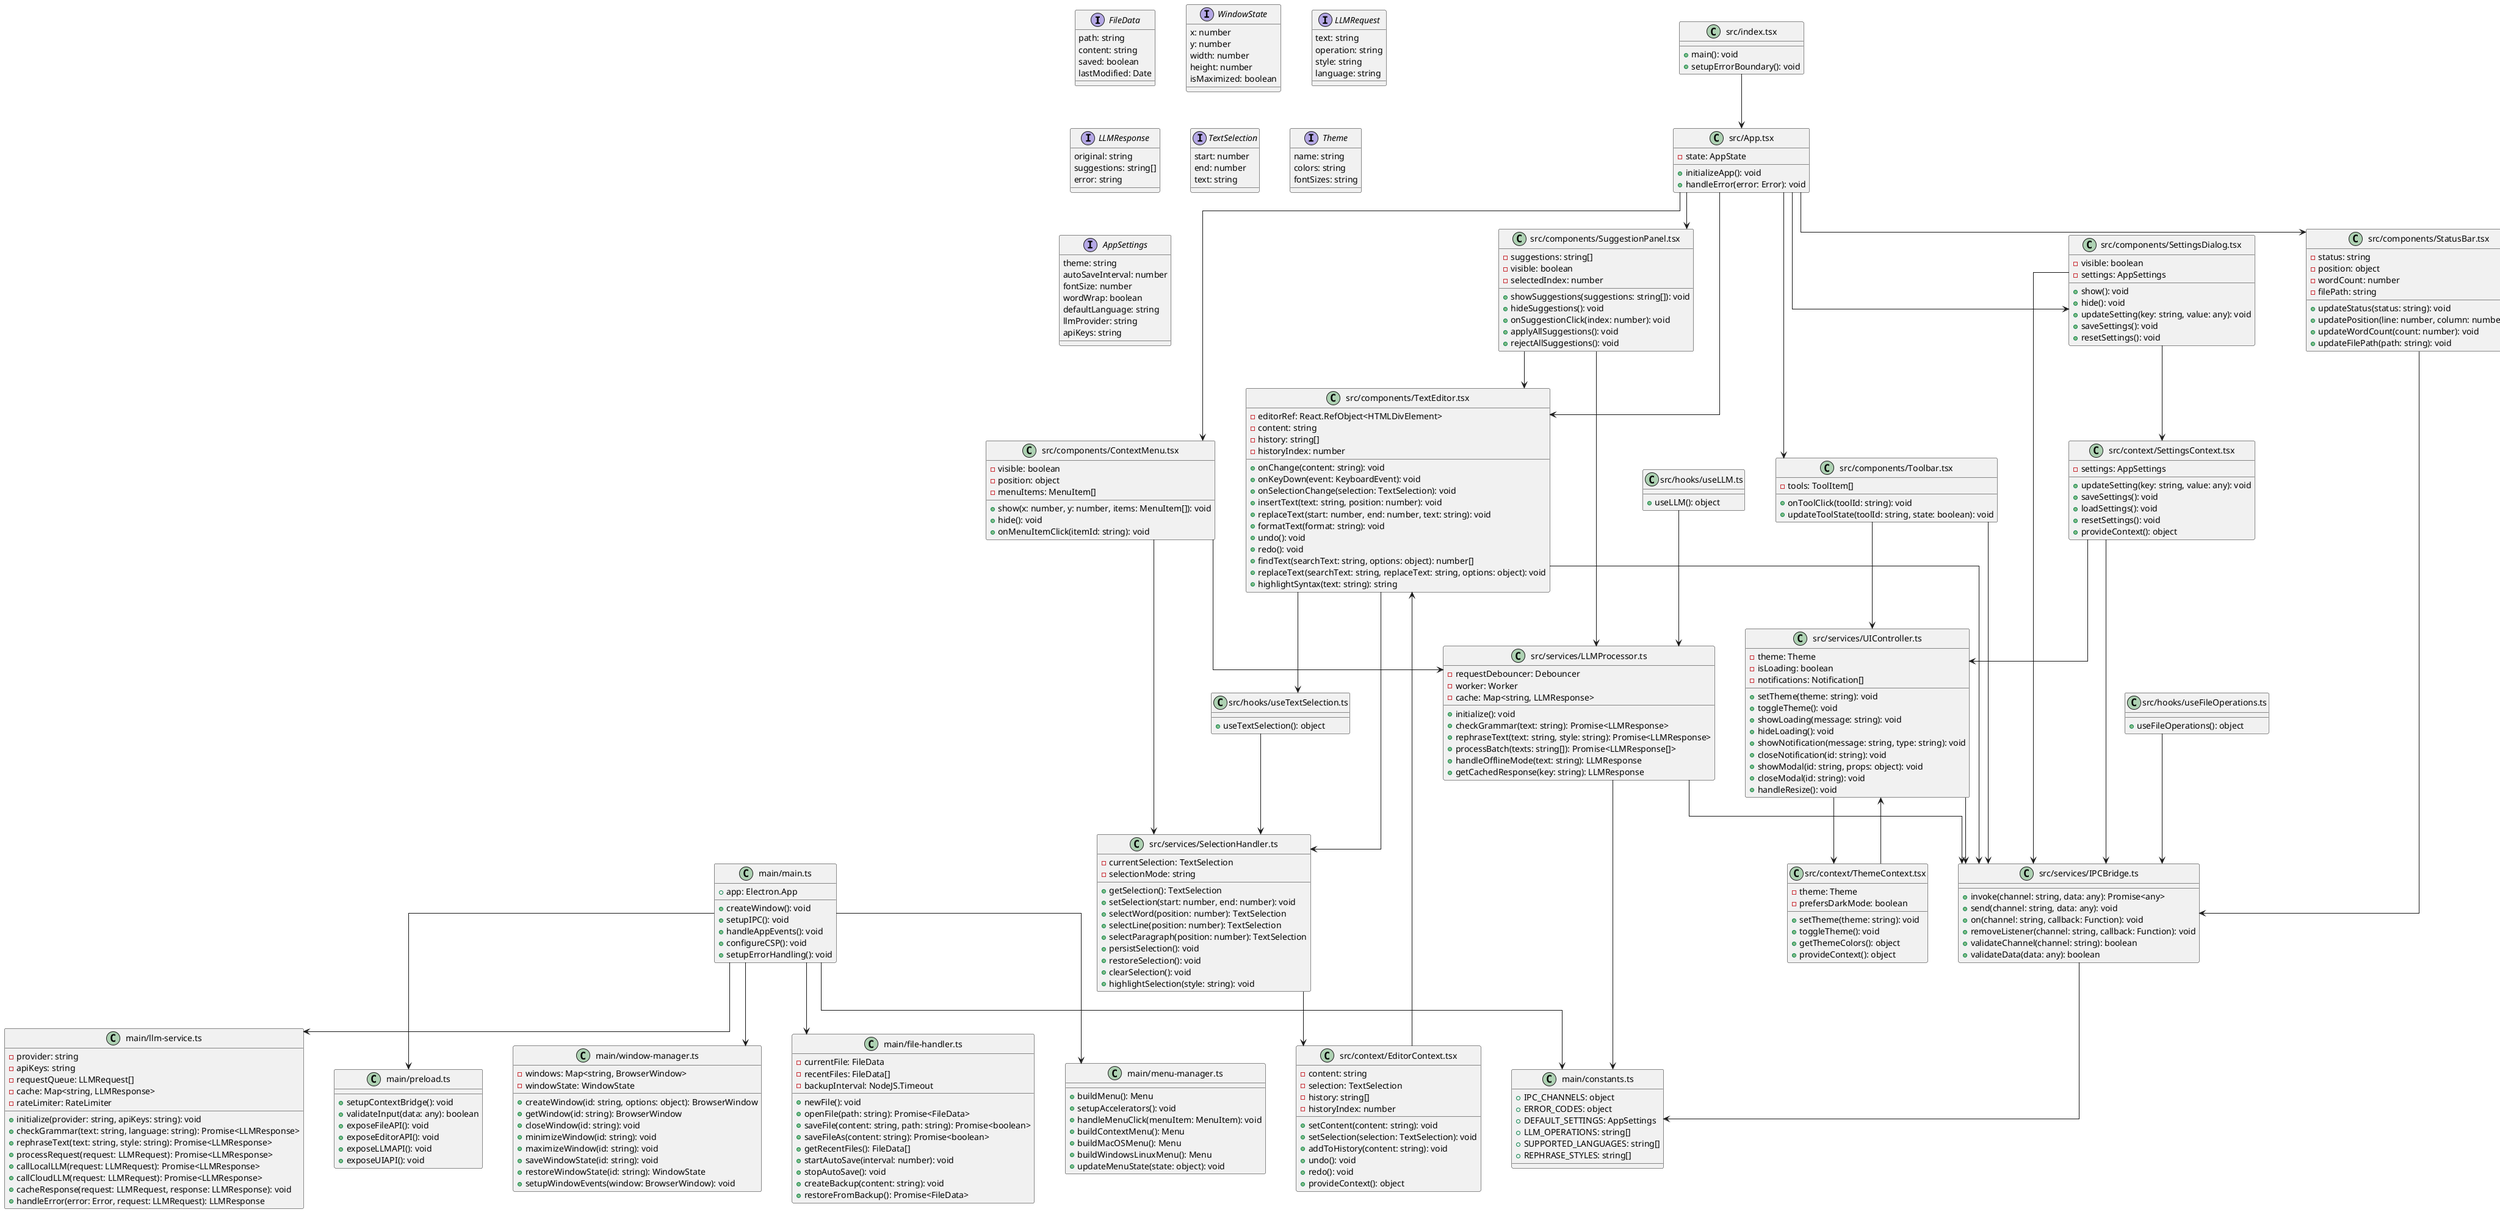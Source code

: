 @startuml
skinparam linetype ortho
skinparam nodesep 50

' Interface definitions (moved outside of note block)
interface FileData {
    path: string
    content: string
    saved: boolean
    lastModified: Date
}

interface WindowState {
    x: number
    y: number
    width: number
    height: number
    isMaximized: boolean
}

interface LLMRequest {
    text: string
    operation: string
    style: string
    language: string
}

interface LLMResponse {
    original: string
    suggestions: string[]
    error: string
}

interface TextSelection {
    start: number
    end: number
    text: string
}

interface Theme {
    name: string
    colors: string
    fontSizes: string
}

interface AppSettings {
    theme: string
    autoSaveInterval: number
    fontSize: number
    wordWrap: boolean
    defaultLanguage: string
    llmProvider: string
    apiKeys: string
}

' Main Process Classes
class "main/main.ts" as Main {
    +app: Electron.App
    +createWindow(): void
    +setupIPC(): void
    +handleAppEvents(): void
    +configureCSP(): void
    +setupErrorHandling(): void
}

class "main/window-manager.ts" as WindowManager {
    -windows: Map<string, BrowserWindow>
    -windowState: WindowState
    +createWindow(id: string, options: object): BrowserWindow
    +getWindow(id: string): BrowserWindow
    +closeWindow(id: string): void
    +minimizeWindow(id: string): void
    +maximizeWindow(id: string): void
    +saveWindowState(id: string): void
    +restoreWindowState(id: string): WindowState
    +setupWindowEvents(window: BrowserWindow): void
}

class "main/file-handler.ts" as FileHandler {
    -currentFile: FileData
    -recentFiles: FileData[]
    -backupInterval: NodeJS.Timeout
    +newFile(): void
    +openFile(path: string): Promise<FileData>
    +saveFile(content: string, path: string): Promise<boolean>
    +saveFileAs(content: string): Promise<boolean>
    +getRecentFiles(): FileData[]
    +startAutoSave(interval: number): void
    +stopAutoSave(): void
    +createBackup(content: string): void
    +restoreFromBackup(): Promise<FileData>
}

class "main/menu-manager.ts" as MenuManager {
    +buildMenu(): Menu
    +setupAccelerators(): void
    +handleMenuClick(menuItem: MenuItem): void
    +buildContextMenu(): Menu
    +buildMacOSMenu(): Menu
    +buildWindowsLinuxMenu(): Menu
    +updateMenuState(state: object): void
}

class "main/llm-service.ts" as LLMService {
    -provider: string
    -apiKeys: string
    -requestQueue: LLMRequest[]
    -cache: Map<string, LLMResponse>
    -rateLimiter: RateLimiter
    +initialize(provider: string, apiKeys: string): void
    +checkGrammar(text: string, language: string): Promise<LLMResponse>
    +rephraseText(text: string, style: string): Promise<LLMResponse>
    +processRequest(request: LLMRequest): Promise<LLMResponse>
    +callLocalLLM(request: LLMRequest): Promise<LLMResponse>
    +callCloudLLM(request: LLMRequest): Promise<LLMResponse>
    +cacheResponse(request: LLMRequest, response: LLMResponse): void
    +handleError(error: Error, request: LLMRequest): LLMResponse
}

class "main/preload.ts" as Preload {
    +setupContextBridge(): void
    +validateInput(data: any): boolean
    +exposeFileAPI(): void
    +exposeEditorAPI(): void
    +exposeLLMAPI(): void
    +exposeUIAPI(): void
}

class "main/constants.ts" as Constants {
    +IPC_CHANNELS: object
    +ERROR_CODES: object
    +DEFAULT_SETTINGS: AppSettings
    +LLM_OPERATIONS: string[]
    +SUPPORTED_LANGUAGES: string[]
    +REPHRASE_STYLES: string[]
}

' Renderer Process Classes
class "src/index.tsx" as Index {
    +main(): void
    +setupErrorBoundary(): void
}

class "src/App.tsx" as App {
    -state: AppState
    +initializeApp(): void
    +handleError(error: Error): void
}

class "src/components/TextEditor.tsx" as TextEditor {
    -editorRef: React.RefObject<HTMLDivElement>
    -content: string
    -history: string[]
    -historyIndex: number
    +onChange(content: string): void
    +onKeyDown(event: KeyboardEvent): void
    +onSelectionChange(selection: TextSelection): void
    +insertText(text: string, position: number): void
    +replaceText(start: number, end: number, text: string): void
    +formatText(format: string): void
    +undo(): void
    +redo(): void
    +findText(searchText: string, options: object): number[]
    +replaceText(searchText: string, replaceText: string, options: object): void
    +highlightSyntax(text: string): string
}

class "src/components/Toolbar.tsx" as Toolbar {
    -tools: ToolItem[]
    +onToolClick(toolId: string): void
    +updateToolState(toolId: string, state: boolean): void
}

class "src/components/StatusBar.tsx" as StatusBar {
    -status: string
    -position: object
    -wordCount: number
    -filePath: string
    +updateStatus(status: string): void
    +updatePosition(line: number, column: number): void
    +updateWordCount(count: number): void
    +updateFilePath(path: string): void
}

class "src/components/ContextMenu.tsx" as ContextMenu {
    -visible: boolean
    -position: object
    -menuItems: MenuItem[]
    +show(x: number, y: number, items: MenuItem[]): void
    +hide(): void
    +onMenuItemClick(itemId: string): void
}

class "src/components/SuggestionPanel.tsx" as SuggestionPanel {
    -suggestions: string[]
    -visible: boolean
    -selectedIndex: number
    +showSuggestions(suggestions: string[]): void
    +hideSuggestions(): void
    +onSuggestionClick(index: number): void
    +applyAllSuggestions(): void
    +rejectAllSuggestions(): void
}

class "src/components/SettingsDialog.tsx" as SettingsDialog {
    -visible: boolean
    -settings: AppSettings
    +show(): void
    +hide(): void
    +updateSetting(key: string, value: any): void
    +saveSettings(): void
    +resetSettings(): void
}

class "src/services/SelectionHandler.ts" as SelectionHandler {
    -currentSelection: TextSelection
    -selectionMode: string
    +getSelection(): TextSelection
    +setSelection(start: number, end: number): void
    +selectWord(position: number): TextSelection
    +selectLine(position: number): TextSelection
    +selectParagraph(position: number): TextSelection
    +persistSelection(): void
    +restoreSelection(): void
    +clearSelection(): void
    +highlightSelection(style: string): void
}

class "src/services/UIController.ts" as UIController {
    -theme: Theme
    -isLoading: boolean
    -notifications: Notification[]
    +setTheme(theme: string): void
    +toggleTheme(): void
    +showLoading(message: string): void
    +hideLoading(): void
    +showNotification(message: string, type: string): void
    +closeNotification(id: string): void
    +showModal(id: string, props: object): void
    +closeModal(id: string): void
    +handleResize(): void
}

class "src/services/IPCBridge.ts" as IPCBridge {
    +invoke(channel: string, data: any): Promise<any>
    +send(channel: string, data: any): void
    +on(channel: string, callback: Function): void
    +removeListener(channel: string, callback: Function): void
    +validateChannel(channel: string): boolean
    +validateData(data: any): boolean
}

class "src/services/LLMProcessor.ts" as LLMProcessor {
    -requestDebouncer: Debouncer
    -worker: Worker
    -cache: Map<string, LLMResponse>
    +initialize(): void
    +checkGrammar(text: string): Promise<LLMResponse>
    +rephraseText(text: string, style: string): Promise<LLMResponse>
    +processBatch(texts: string[]): Promise<LLMResponse[]>
    +handleOfflineMode(text: string): LLMResponse
    +getCachedResponse(key: string): LLMResponse
}

class "src/hooks/useTextSelection.ts" as UseTextSelection {
    +useTextSelection(): object
}

class "src/hooks/useFileOperations.ts" as UseFileOperations {
    +useFileOperations(): object
}

class "src/hooks/useLLM.ts" as UseLLM {
    +useLLM(): object
}

class "src/context/EditorContext.tsx" as EditorContext {
    -content: string
    -selection: TextSelection
    -history: string[]
    -historyIndex: number
    +setContent(content: string): void
    +setSelection(selection: TextSelection): void
    +addToHistory(content: string): void
    +undo(): void
    +redo(): void
    +provideContext(): object
}

class "src/context/ThemeContext.tsx" as ThemeContext {
    -theme: Theme
    -prefersDarkMode: boolean
    +setTheme(theme: string): void
    +toggleTheme(): void
    +getThemeColors(): object
    +provideContext(): object
}

class "src/context/SettingsContext.tsx" as SettingsContext {
    -settings: AppSettings
    +updateSetting(key: string, value: any): void
    +saveSettings(): void
    +loadSettings(): void
    +resetSettings(): void
    +provideContext(): object
}

' Relationships
Main --> WindowManager
Main --> FileHandler
Main --> MenuManager
Main --> LLMService
Main --> Preload
Main --> Constants

Index --> App
App --> TextEditor
App --> Toolbar
App --> StatusBar
App --> ContextMenu
App --> SuggestionPanel
App --> SettingsDialog

TextEditor --> SelectionHandler
TextEditor --> IPCBridge
TextEditor --> UseTextSelection

Toolbar --> UIController
Toolbar --> IPCBridge

StatusBar --> IPCBridge

ContextMenu --> LLMProcessor
ContextMenu --> SelectionHandler

SuggestionPanel --> LLMProcessor
SuggestionPanel --> TextEditor

SettingsDialog --> IPCBridge
SettingsDialog --> SettingsContext

SelectionHandler --> EditorContext
UIController --> ThemeContext
UIController --> IPCBridge

IPCBridge --> Constants

LLMProcessor --> IPCBridge
LLMProcessor --> Constants

UseTextSelection --> SelectionHandler
UseFileOperations --> IPCBridge
UseLLM --> LLMProcessor

EditorContext --> TextEditor
ThemeContext --> UIController
SettingsContext --> UIController
SettingsContext --> IPCBridge
@enduml
